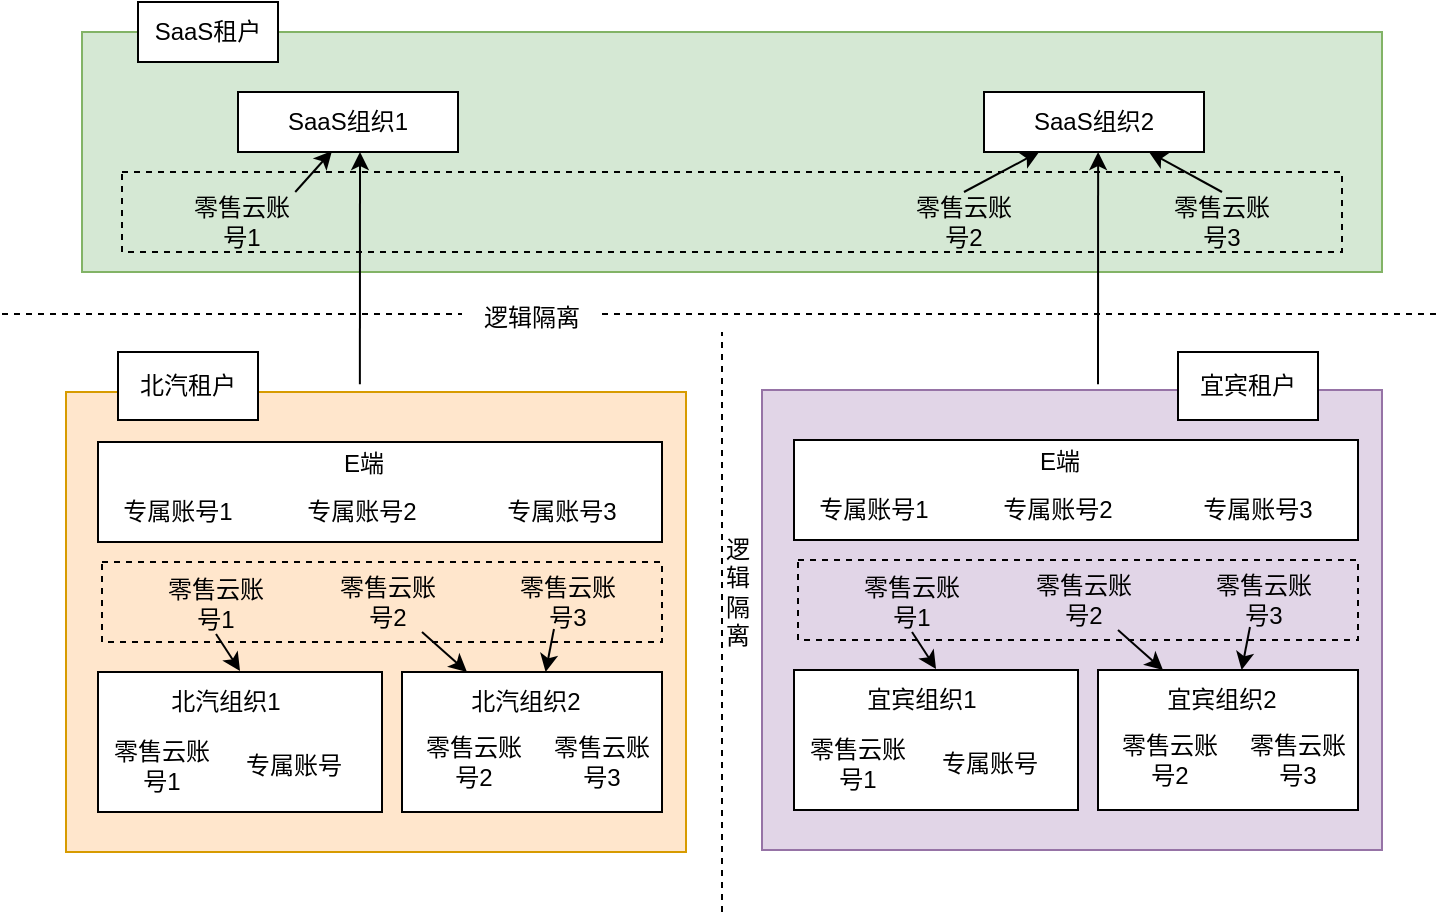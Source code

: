 <mxfile version="16.2.1" type="github">
  <diagram id="NSnVHFlnbRdvsbp_4luR" name="第 1 页">
    <mxGraphModel dx="1042" dy="674" grid="1" gridSize="10" guides="1" tooltips="1" connect="1" arrows="1" fold="1" page="1" pageScale="1" pageWidth="827" pageHeight="1169" math="0" shadow="0">
      <root>
        <mxCell id="0" />
        <mxCell id="1" parent="0" />
        <mxCell id="-Q_E_Xpl-SCfFl2O35k6-1" value="" style="rounded=0;whiteSpace=wrap;html=1;fillColor=#d5e8d4;strokeColor=#82b366;" vertex="1" parent="1">
          <mxGeometry x="110" y="70" width="650" height="120" as="geometry" />
        </mxCell>
        <mxCell id="-Q_E_Xpl-SCfFl2O35k6-3" value="SaaS租户" style="rounded=0;whiteSpace=wrap;html=1;" vertex="1" parent="1">
          <mxGeometry x="138" y="55" width="70" height="30" as="geometry" />
        </mxCell>
        <mxCell id="-Q_E_Xpl-SCfFl2O35k6-4" value="SaaS组织1" style="rounded=0;whiteSpace=wrap;html=1;" vertex="1" parent="1">
          <mxGeometry x="188" y="100" width="110" height="30" as="geometry" />
        </mxCell>
        <mxCell id="-Q_E_Xpl-SCfFl2O35k6-5" value="零售云账号1" style="text;html=1;strokeColor=none;fillColor=none;align=center;verticalAlign=middle;whiteSpace=wrap;rounded=0;" vertex="1" parent="1">
          <mxGeometry x="160" y="150" width="60" height="30" as="geometry" />
        </mxCell>
        <mxCell id="-Q_E_Xpl-SCfFl2O35k6-11" value="" style="rounded=0;whiteSpace=wrap;html=1;fillColor=none;dashed=1;" vertex="1" parent="1">
          <mxGeometry x="130" y="140" width="610" height="40" as="geometry" />
        </mxCell>
        <mxCell id="-Q_E_Xpl-SCfFl2O35k6-6" value="零售云账号2" style="text;html=1;strokeColor=none;fillColor=none;align=center;verticalAlign=middle;whiteSpace=wrap;rounded=0;" vertex="1" parent="1">
          <mxGeometry x="521" y="150" width="60" height="30" as="geometry" />
        </mxCell>
        <mxCell id="-Q_E_Xpl-SCfFl2O35k6-7" value="零售云账号3" style="text;html=1;strokeColor=none;fillColor=none;align=center;verticalAlign=middle;whiteSpace=wrap;rounded=0;" vertex="1" parent="1">
          <mxGeometry x="650" y="150" width="60" height="30" as="geometry" />
        </mxCell>
        <mxCell id="-Q_E_Xpl-SCfFl2O35k6-8" value="&lt;span&gt;SaaS组织2&lt;/span&gt;" style="rounded=0;whiteSpace=wrap;html=1;" vertex="1" parent="1">
          <mxGeometry x="561" y="100" width="110" height="30" as="geometry" />
        </mxCell>
        <mxCell id="-Q_E_Xpl-SCfFl2O35k6-12" value="" style="endArrow=classic;html=1;rounded=0;entryX=0.427;entryY=0.983;entryDx=0;entryDy=0;entryPerimeter=0;exitX=0.142;exitY=0.25;exitDx=0;exitDy=0;exitPerimeter=0;" edge="1" parent="1" source="-Q_E_Xpl-SCfFl2O35k6-11" target="-Q_E_Xpl-SCfFl2O35k6-4">
          <mxGeometry width="50" height="50" relative="1" as="geometry">
            <mxPoint x="390" y="320" as="sourcePoint" />
            <mxPoint x="440" y="270" as="targetPoint" />
          </mxGeometry>
        </mxCell>
        <mxCell id="-Q_E_Xpl-SCfFl2O35k6-13" value="" style="endArrow=classic;html=1;rounded=0;entryX=0.25;entryY=1;entryDx=0;entryDy=0;exitX=0.5;exitY=0;exitDx=0;exitDy=0;" edge="1" parent="1" source="-Q_E_Xpl-SCfFl2O35k6-6" target="-Q_E_Xpl-SCfFl2O35k6-8">
          <mxGeometry width="50" height="50" relative="1" as="geometry">
            <mxPoint x="196.8" y="160" as="sourcePoint" />
            <mxPoint x="196.97" y="139.49" as="targetPoint" />
          </mxGeometry>
        </mxCell>
        <mxCell id="-Q_E_Xpl-SCfFl2O35k6-14" value="" style="endArrow=classic;html=1;rounded=0;entryX=0.75;entryY=1;entryDx=0;entryDy=0;exitX=0.5;exitY=0;exitDx=0;exitDy=0;" edge="1" parent="1" source="-Q_E_Xpl-SCfFl2O35k6-7" target="-Q_E_Xpl-SCfFl2O35k6-8">
          <mxGeometry width="50" height="50" relative="1" as="geometry">
            <mxPoint x="380" y="160" as="sourcePoint" />
            <mxPoint x="437.5" y="140" as="targetPoint" />
          </mxGeometry>
        </mxCell>
        <mxCell id="-Q_E_Xpl-SCfFl2O35k6-15" value="" style="rounded=0;whiteSpace=wrap;html=1;fillColor=#ffe6cc;strokeColor=#d79b00;" vertex="1" parent="1">
          <mxGeometry x="102" y="250" width="310" height="230" as="geometry" />
        </mxCell>
        <mxCell id="-Q_E_Xpl-SCfFl2O35k6-16" value="北汽租户" style="rounded=0;whiteSpace=wrap;html=1;" vertex="1" parent="1">
          <mxGeometry x="128" y="230" width="70" height="34" as="geometry" />
        </mxCell>
        <mxCell id="-Q_E_Xpl-SCfFl2O35k6-17" value="" style="rounded=0;whiteSpace=wrap;html=1;" vertex="1" parent="1">
          <mxGeometry x="118" y="390" width="142" height="70" as="geometry" />
        </mxCell>
        <mxCell id="-Q_E_Xpl-SCfFl2O35k6-19" value="" style="rounded=0;whiteSpace=wrap;html=1;fillColor=none;dashed=1;" vertex="1" parent="1">
          <mxGeometry x="120" y="335" width="280" height="40" as="geometry" />
        </mxCell>
        <mxCell id="-Q_E_Xpl-SCfFl2O35k6-18" value="零售云账号1" style="text;html=1;strokeColor=none;fillColor=none;align=center;verticalAlign=middle;whiteSpace=wrap;rounded=0;" vertex="1" parent="1">
          <mxGeometry x="147" y="341" width="60" height="30" as="geometry" />
        </mxCell>
        <mxCell id="-Q_E_Xpl-SCfFl2O35k6-20" value="零售云账号2" style="text;html=1;strokeColor=none;fillColor=none;align=center;verticalAlign=middle;whiteSpace=wrap;rounded=0;" vertex="1" parent="1">
          <mxGeometry x="233" y="340" width="60" height="30" as="geometry" />
        </mxCell>
        <mxCell id="-Q_E_Xpl-SCfFl2O35k6-21" value="零售云账号3" style="text;html=1;strokeColor=none;fillColor=none;align=center;verticalAlign=middle;whiteSpace=wrap;rounded=0;" vertex="1" parent="1">
          <mxGeometry x="323" y="340" width="60" height="30" as="geometry" />
        </mxCell>
        <mxCell id="-Q_E_Xpl-SCfFl2O35k6-22" value="" style="rounded=0;whiteSpace=wrap;html=1;" vertex="1" parent="1">
          <mxGeometry x="270" y="390" width="130" height="70" as="geometry" />
        </mxCell>
        <mxCell id="-Q_E_Xpl-SCfFl2O35k6-23" value="" style="endArrow=classic;html=1;rounded=0;entryX=0.617;entryY=-0.017;entryDx=0;entryDy=0;entryPerimeter=0;exitX=0.5;exitY=1;exitDx=0;exitDy=0;" edge="1" parent="1" source="-Q_E_Xpl-SCfFl2O35k6-18" target="-Q_E_Xpl-SCfFl2O35k6-26">
          <mxGeometry width="50" height="50" relative="1" as="geometry">
            <mxPoint x="173" y="370" as="sourcePoint" />
            <mxPoint x="430" y="465" as="targetPoint" />
          </mxGeometry>
        </mxCell>
        <mxCell id="-Q_E_Xpl-SCfFl2O35k6-24" value="" style="endArrow=classic;html=1;rounded=0;entryX=0.25;entryY=0;entryDx=0;entryDy=0;" edge="1" parent="1" target="-Q_E_Xpl-SCfFl2O35k6-22">
          <mxGeometry width="50" height="50" relative="1" as="geometry">
            <mxPoint x="280" y="370" as="sourcePoint" />
            <mxPoint x="186.97" y="334.49" as="targetPoint" />
          </mxGeometry>
        </mxCell>
        <mxCell id="-Q_E_Xpl-SCfFl2O35k6-25" value="" style="endArrow=classic;html=1;rounded=0;exitX=0.383;exitY=0.95;exitDx=0;exitDy=0;exitPerimeter=0;" edge="1" parent="1" source="-Q_E_Xpl-SCfFl2O35k6-21" target="-Q_E_Xpl-SCfFl2O35k6-22">
          <mxGeometry width="50" height="50" relative="1" as="geometry">
            <mxPoint x="370" y="355" as="sourcePoint" />
            <mxPoint x="427.5" y="335" as="targetPoint" />
          </mxGeometry>
        </mxCell>
        <mxCell id="-Q_E_Xpl-SCfFl2O35k6-26" value="北汽组织1" style="text;html=1;strokeColor=none;fillColor=none;align=center;verticalAlign=middle;whiteSpace=wrap;rounded=0;dashed=1;" vertex="1" parent="1">
          <mxGeometry x="152" y="390" width="60" height="30" as="geometry" />
        </mxCell>
        <mxCell id="-Q_E_Xpl-SCfFl2O35k6-27" value="北汽组织2" style="text;html=1;strokeColor=none;fillColor=none;align=center;verticalAlign=middle;whiteSpace=wrap;rounded=0;dashed=1;" vertex="1" parent="1">
          <mxGeometry x="302" y="390" width="60" height="30" as="geometry" />
        </mxCell>
        <mxCell id="-Q_E_Xpl-SCfFl2O35k6-28" value="零售云账号1" style="text;html=1;strokeColor=none;fillColor=none;align=center;verticalAlign=middle;whiteSpace=wrap;rounded=0;" vertex="1" parent="1">
          <mxGeometry x="120" y="422" width="60" height="30" as="geometry" />
        </mxCell>
        <mxCell id="-Q_E_Xpl-SCfFl2O35k6-29" value="专属账号" style="text;html=1;strokeColor=none;fillColor=none;align=center;verticalAlign=middle;whiteSpace=wrap;rounded=0;" vertex="1" parent="1">
          <mxGeometry x="186" y="422" width="60" height="30" as="geometry" />
        </mxCell>
        <mxCell id="-Q_E_Xpl-SCfFl2O35k6-30" value="零售云账号2" style="text;html=1;strokeColor=none;fillColor=none;align=center;verticalAlign=middle;whiteSpace=wrap;rounded=0;" vertex="1" parent="1">
          <mxGeometry x="276" y="420" width="60" height="30" as="geometry" />
        </mxCell>
        <mxCell id="-Q_E_Xpl-SCfFl2O35k6-31" value="零售云账号3" style="text;html=1;strokeColor=none;fillColor=none;align=center;verticalAlign=middle;whiteSpace=wrap;rounded=0;" vertex="1" parent="1">
          <mxGeometry x="340" y="420" width="60" height="30" as="geometry" />
        </mxCell>
        <mxCell id="-Q_E_Xpl-SCfFl2O35k6-32" value="" style="rounded=0;whiteSpace=wrap;html=1;" vertex="1" parent="1">
          <mxGeometry x="118" y="275" width="282" height="50" as="geometry" />
        </mxCell>
        <mxCell id="-Q_E_Xpl-SCfFl2O35k6-33" value="E端" style="text;html=1;strokeColor=none;fillColor=none;align=center;verticalAlign=middle;whiteSpace=wrap;rounded=0;dashed=1;" vertex="1" parent="1">
          <mxGeometry x="221" y="271" width="60" height="30" as="geometry" />
        </mxCell>
        <mxCell id="-Q_E_Xpl-SCfFl2O35k6-34" value="专属账号1" style="text;html=1;strokeColor=none;fillColor=none;align=center;verticalAlign=middle;whiteSpace=wrap;rounded=0;dashed=1;" vertex="1" parent="1">
          <mxGeometry x="128" y="295" width="60" height="30" as="geometry" />
        </mxCell>
        <mxCell id="-Q_E_Xpl-SCfFl2O35k6-35" value="专属账号2" style="text;html=1;strokeColor=none;fillColor=none;align=center;verticalAlign=middle;whiteSpace=wrap;rounded=0;dashed=1;" vertex="1" parent="1">
          <mxGeometry x="220" y="295" width="60" height="30" as="geometry" />
        </mxCell>
        <mxCell id="-Q_E_Xpl-SCfFl2O35k6-36" value="专属账号3" style="text;html=1;strokeColor=none;fillColor=none;align=center;verticalAlign=middle;whiteSpace=wrap;rounded=0;dashed=1;" vertex="1" parent="1">
          <mxGeometry x="320" y="295" width="60" height="30" as="geometry" />
        </mxCell>
        <mxCell id="-Q_E_Xpl-SCfFl2O35k6-37" value="" style="endArrow=classic;html=1;rounded=0;exitX=0.474;exitY=-0.017;exitDx=0;exitDy=0;exitPerimeter=0;" edge="1" parent="1" source="-Q_E_Xpl-SCfFl2O35k6-15">
          <mxGeometry width="50" height="50" relative="1" as="geometry">
            <mxPoint x="196.8" y="160" as="sourcePoint" />
            <mxPoint x="249" y="130" as="targetPoint" />
          </mxGeometry>
        </mxCell>
        <mxCell id="-Q_E_Xpl-SCfFl2O35k6-38" value="" style="endArrow=none;html=1;rounded=0;dashed=1;startArrow=none;" edge="1" parent="1">
          <mxGeometry width="50" height="50" relative="1" as="geometry">
            <mxPoint x="370" y="211" as="sourcePoint" />
            <mxPoint x="790" y="211" as="targetPoint" />
          </mxGeometry>
        </mxCell>
        <mxCell id="-Q_E_Xpl-SCfFl2O35k6-39" value="" style="rounded=0;whiteSpace=wrap;html=1;fillColor=#e1d5e7;strokeColor=#9673a6;" vertex="1" parent="1">
          <mxGeometry x="450" y="249" width="310" height="230" as="geometry" />
        </mxCell>
        <mxCell id="-Q_E_Xpl-SCfFl2O35k6-40" value="宜宾租户" style="rounded=0;whiteSpace=wrap;html=1;" vertex="1" parent="1">
          <mxGeometry x="658" y="230" width="70" height="34" as="geometry" />
        </mxCell>
        <mxCell id="-Q_E_Xpl-SCfFl2O35k6-41" value="" style="rounded=0;whiteSpace=wrap;html=1;" vertex="1" parent="1">
          <mxGeometry x="466" y="389" width="142" height="70" as="geometry" />
        </mxCell>
        <mxCell id="-Q_E_Xpl-SCfFl2O35k6-42" value="" style="rounded=0;whiteSpace=wrap;html=1;fillColor=none;dashed=1;" vertex="1" parent="1">
          <mxGeometry x="468" y="334" width="280" height="40" as="geometry" />
        </mxCell>
        <mxCell id="-Q_E_Xpl-SCfFl2O35k6-43" value="零售云账号1" style="text;html=1;strokeColor=none;fillColor=none;align=center;verticalAlign=middle;whiteSpace=wrap;rounded=0;" vertex="1" parent="1">
          <mxGeometry x="495" y="340" width="60" height="30" as="geometry" />
        </mxCell>
        <mxCell id="-Q_E_Xpl-SCfFl2O35k6-44" value="零售云账号2" style="text;html=1;strokeColor=none;fillColor=none;align=center;verticalAlign=middle;whiteSpace=wrap;rounded=0;" vertex="1" parent="1">
          <mxGeometry x="581" y="339" width="60" height="30" as="geometry" />
        </mxCell>
        <mxCell id="-Q_E_Xpl-SCfFl2O35k6-45" value="零售云账号3" style="text;html=1;strokeColor=none;fillColor=none;align=center;verticalAlign=middle;whiteSpace=wrap;rounded=0;" vertex="1" parent="1">
          <mxGeometry x="671" y="339" width="60" height="30" as="geometry" />
        </mxCell>
        <mxCell id="-Q_E_Xpl-SCfFl2O35k6-46" value="" style="rounded=0;whiteSpace=wrap;html=1;" vertex="1" parent="1">
          <mxGeometry x="618" y="389" width="130" height="70" as="geometry" />
        </mxCell>
        <mxCell id="-Q_E_Xpl-SCfFl2O35k6-47" value="" style="endArrow=classic;html=1;rounded=0;entryX=0.617;entryY=-0.017;entryDx=0;entryDy=0;entryPerimeter=0;exitX=0.5;exitY=1;exitDx=0;exitDy=0;" edge="1" parent="1" source="-Q_E_Xpl-SCfFl2O35k6-43" target="-Q_E_Xpl-SCfFl2O35k6-50">
          <mxGeometry width="50" height="50" relative="1" as="geometry">
            <mxPoint x="521" y="369" as="sourcePoint" />
            <mxPoint x="778" y="464" as="targetPoint" />
          </mxGeometry>
        </mxCell>
        <mxCell id="-Q_E_Xpl-SCfFl2O35k6-48" value="" style="endArrow=classic;html=1;rounded=0;entryX=0.25;entryY=0;entryDx=0;entryDy=0;" edge="1" parent="1" target="-Q_E_Xpl-SCfFl2O35k6-46">
          <mxGeometry width="50" height="50" relative="1" as="geometry">
            <mxPoint x="628" y="369" as="sourcePoint" />
            <mxPoint x="534.97" y="333.49" as="targetPoint" />
          </mxGeometry>
        </mxCell>
        <mxCell id="-Q_E_Xpl-SCfFl2O35k6-49" value="" style="endArrow=classic;html=1;rounded=0;exitX=0.383;exitY=0.95;exitDx=0;exitDy=0;exitPerimeter=0;" edge="1" parent="1" source="-Q_E_Xpl-SCfFl2O35k6-45" target="-Q_E_Xpl-SCfFl2O35k6-46">
          <mxGeometry width="50" height="50" relative="1" as="geometry">
            <mxPoint x="718" y="354" as="sourcePoint" />
            <mxPoint x="775.5" y="334" as="targetPoint" />
          </mxGeometry>
        </mxCell>
        <mxCell id="-Q_E_Xpl-SCfFl2O35k6-50" value="宜宾组织1" style="text;html=1;strokeColor=none;fillColor=none;align=center;verticalAlign=middle;whiteSpace=wrap;rounded=0;dashed=1;" vertex="1" parent="1">
          <mxGeometry x="500" y="389" width="60" height="30" as="geometry" />
        </mxCell>
        <mxCell id="-Q_E_Xpl-SCfFl2O35k6-51" value="宜宾组织2" style="text;html=1;strokeColor=none;fillColor=none;align=center;verticalAlign=middle;whiteSpace=wrap;rounded=0;dashed=1;" vertex="1" parent="1">
          <mxGeometry x="650" y="389" width="60" height="30" as="geometry" />
        </mxCell>
        <mxCell id="-Q_E_Xpl-SCfFl2O35k6-52" value="零售云账号1" style="text;html=1;strokeColor=none;fillColor=none;align=center;verticalAlign=middle;whiteSpace=wrap;rounded=0;" vertex="1" parent="1">
          <mxGeometry x="468" y="421" width="60" height="30" as="geometry" />
        </mxCell>
        <mxCell id="-Q_E_Xpl-SCfFl2O35k6-53" value="专属账号" style="text;html=1;strokeColor=none;fillColor=none;align=center;verticalAlign=middle;whiteSpace=wrap;rounded=0;" vertex="1" parent="1">
          <mxGeometry x="534" y="421" width="60" height="30" as="geometry" />
        </mxCell>
        <mxCell id="-Q_E_Xpl-SCfFl2O35k6-54" value="零售云账号2" style="text;html=1;strokeColor=none;fillColor=none;align=center;verticalAlign=middle;whiteSpace=wrap;rounded=0;" vertex="1" parent="1">
          <mxGeometry x="624" y="419" width="60" height="30" as="geometry" />
        </mxCell>
        <mxCell id="-Q_E_Xpl-SCfFl2O35k6-55" value="零售云账号3" style="text;html=1;strokeColor=none;fillColor=none;align=center;verticalAlign=middle;whiteSpace=wrap;rounded=0;" vertex="1" parent="1">
          <mxGeometry x="688" y="419" width="60" height="30" as="geometry" />
        </mxCell>
        <mxCell id="-Q_E_Xpl-SCfFl2O35k6-56" value="" style="rounded=0;whiteSpace=wrap;html=1;" vertex="1" parent="1">
          <mxGeometry x="466" y="274" width="282" height="50" as="geometry" />
        </mxCell>
        <mxCell id="-Q_E_Xpl-SCfFl2O35k6-57" value="E端" style="text;html=1;strokeColor=none;fillColor=none;align=center;verticalAlign=middle;whiteSpace=wrap;rounded=0;dashed=1;" vertex="1" parent="1">
          <mxGeometry x="569" y="270" width="60" height="30" as="geometry" />
        </mxCell>
        <mxCell id="-Q_E_Xpl-SCfFl2O35k6-58" value="专属账号1" style="text;html=1;strokeColor=none;fillColor=none;align=center;verticalAlign=middle;whiteSpace=wrap;rounded=0;dashed=1;" vertex="1" parent="1">
          <mxGeometry x="476" y="294" width="60" height="30" as="geometry" />
        </mxCell>
        <mxCell id="-Q_E_Xpl-SCfFl2O35k6-59" value="专属账号2" style="text;html=1;strokeColor=none;fillColor=none;align=center;verticalAlign=middle;whiteSpace=wrap;rounded=0;dashed=1;" vertex="1" parent="1">
          <mxGeometry x="568" y="294" width="60" height="30" as="geometry" />
        </mxCell>
        <mxCell id="-Q_E_Xpl-SCfFl2O35k6-60" value="专属账号3" style="text;html=1;strokeColor=none;fillColor=none;align=center;verticalAlign=middle;whiteSpace=wrap;rounded=0;dashed=1;" vertex="1" parent="1">
          <mxGeometry x="668" y="294" width="60" height="30" as="geometry" />
        </mxCell>
        <mxCell id="-Q_E_Xpl-SCfFl2O35k6-61" value="" style="endArrow=classic;html=1;rounded=0;exitX=0.474;exitY=-0.017;exitDx=0;exitDy=0;exitPerimeter=0;" edge="1" parent="1">
          <mxGeometry width="50" height="50" relative="1" as="geometry">
            <mxPoint x="618" y="246.09" as="sourcePoint" />
            <mxPoint x="618.06" y="130" as="targetPoint" />
          </mxGeometry>
        </mxCell>
        <mxCell id="-Q_E_Xpl-SCfFl2O35k6-62" value="" style="endArrow=none;html=1;rounded=0;dashed=1;" edge="1" parent="1">
          <mxGeometry width="50" height="50" relative="1" as="geometry">
            <mxPoint x="430" y="510" as="sourcePoint" />
            <mxPoint x="430" y="220" as="targetPoint" />
          </mxGeometry>
        </mxCell>
        <mxCell id="-Q_E_Xpl-SCfFl2O35k6-63" value="逻辑隔离" style="text;html=1;strokeColor=none;fillColor=none;align=center;verticalAlign=middle;whiteSpace=wrap;rounded=0;dashed=1;" vertex="1" parent="1">
          <mxGeometry x="305" y="198" width="60" height="30" as="geometry" />
        </mxCell>
        <mxCell id="-Q_E_Xpl-SCfFl2O35k6-64" value="" style="endArrow=none;html=1;rounded=0;dashed=1;" edge="1" parent="1">
          <mxGeometry width="50" height="50" relative="1" as="geometry">
            <mxPoint x="70" y="211" as="sourcePoint" />
            <mxPoint x="300" y="211" as="targetPoint" />
          </mxGeometry>
        </mxCell>
        <mxCell id="-Q_E_Xpl-SCfFl2O35k6-65" value="逻&lt;br&gt;辑&lt;br&gt;隔&lt;br&gt;离" style="text;html=1;strokeColor=none;fillColor=none;align=center;verticalAlign=middle;whiteSpace=wrap;rounded=0;dashed=1;" vertex="1" parent="1">
          <mxGeometry x="408" y="335" width="60" height="30" as="geometry" />
        </mxCell>
      </root>
    </mxGraphModel>
  </diagram>
</mxfile>
